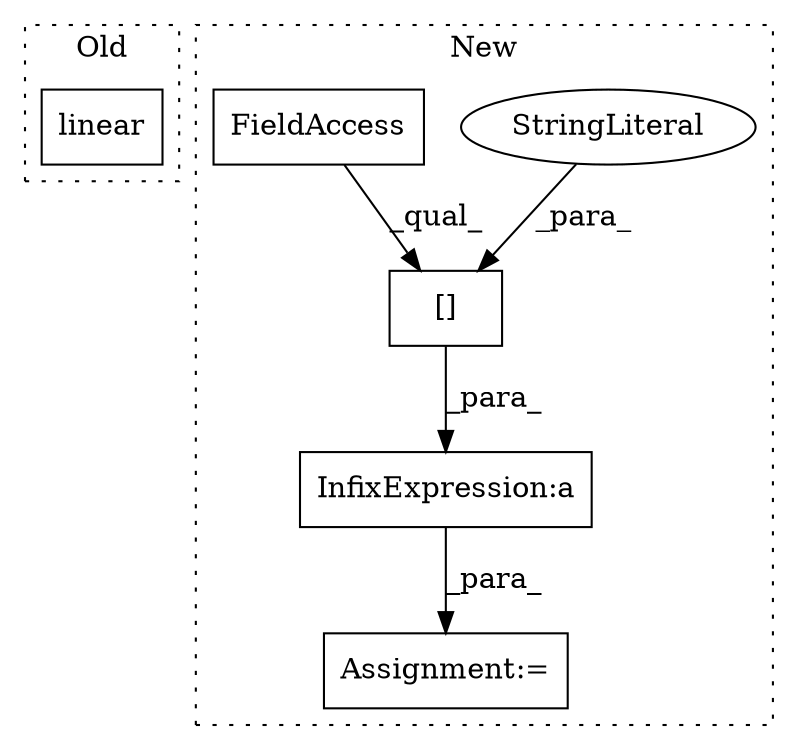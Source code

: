 digraph G {
subgraph cluster0 {
1 [label="linear" a="32" s="782,804" l="7,1" shape="box"];
label = "Old";
style="dotted";
}
subgraph cluster1 {
2 [label="[]" a="2" s="796,813" l="11,1" shape="box"];
3 [label="StringLiteral" a="45" s="807" l="6" shape="ellipse"];
4 [label="FieldAccess" a="22" s="796" l="10" shape="box"];
5 [label="InfixExpression:a" a="27" s="793" l="3" shape="box"];
6 [label="Assignment:=" a="7" s="822" l="1" shape="box"];
label = "New";
style="dotted";
}
2 -> 5 [label="_para_"];
3 -> 2 [label="_para_"];
4 -> 2 [label="_qual_"];
5 -> 6 [label="_para_"];
}